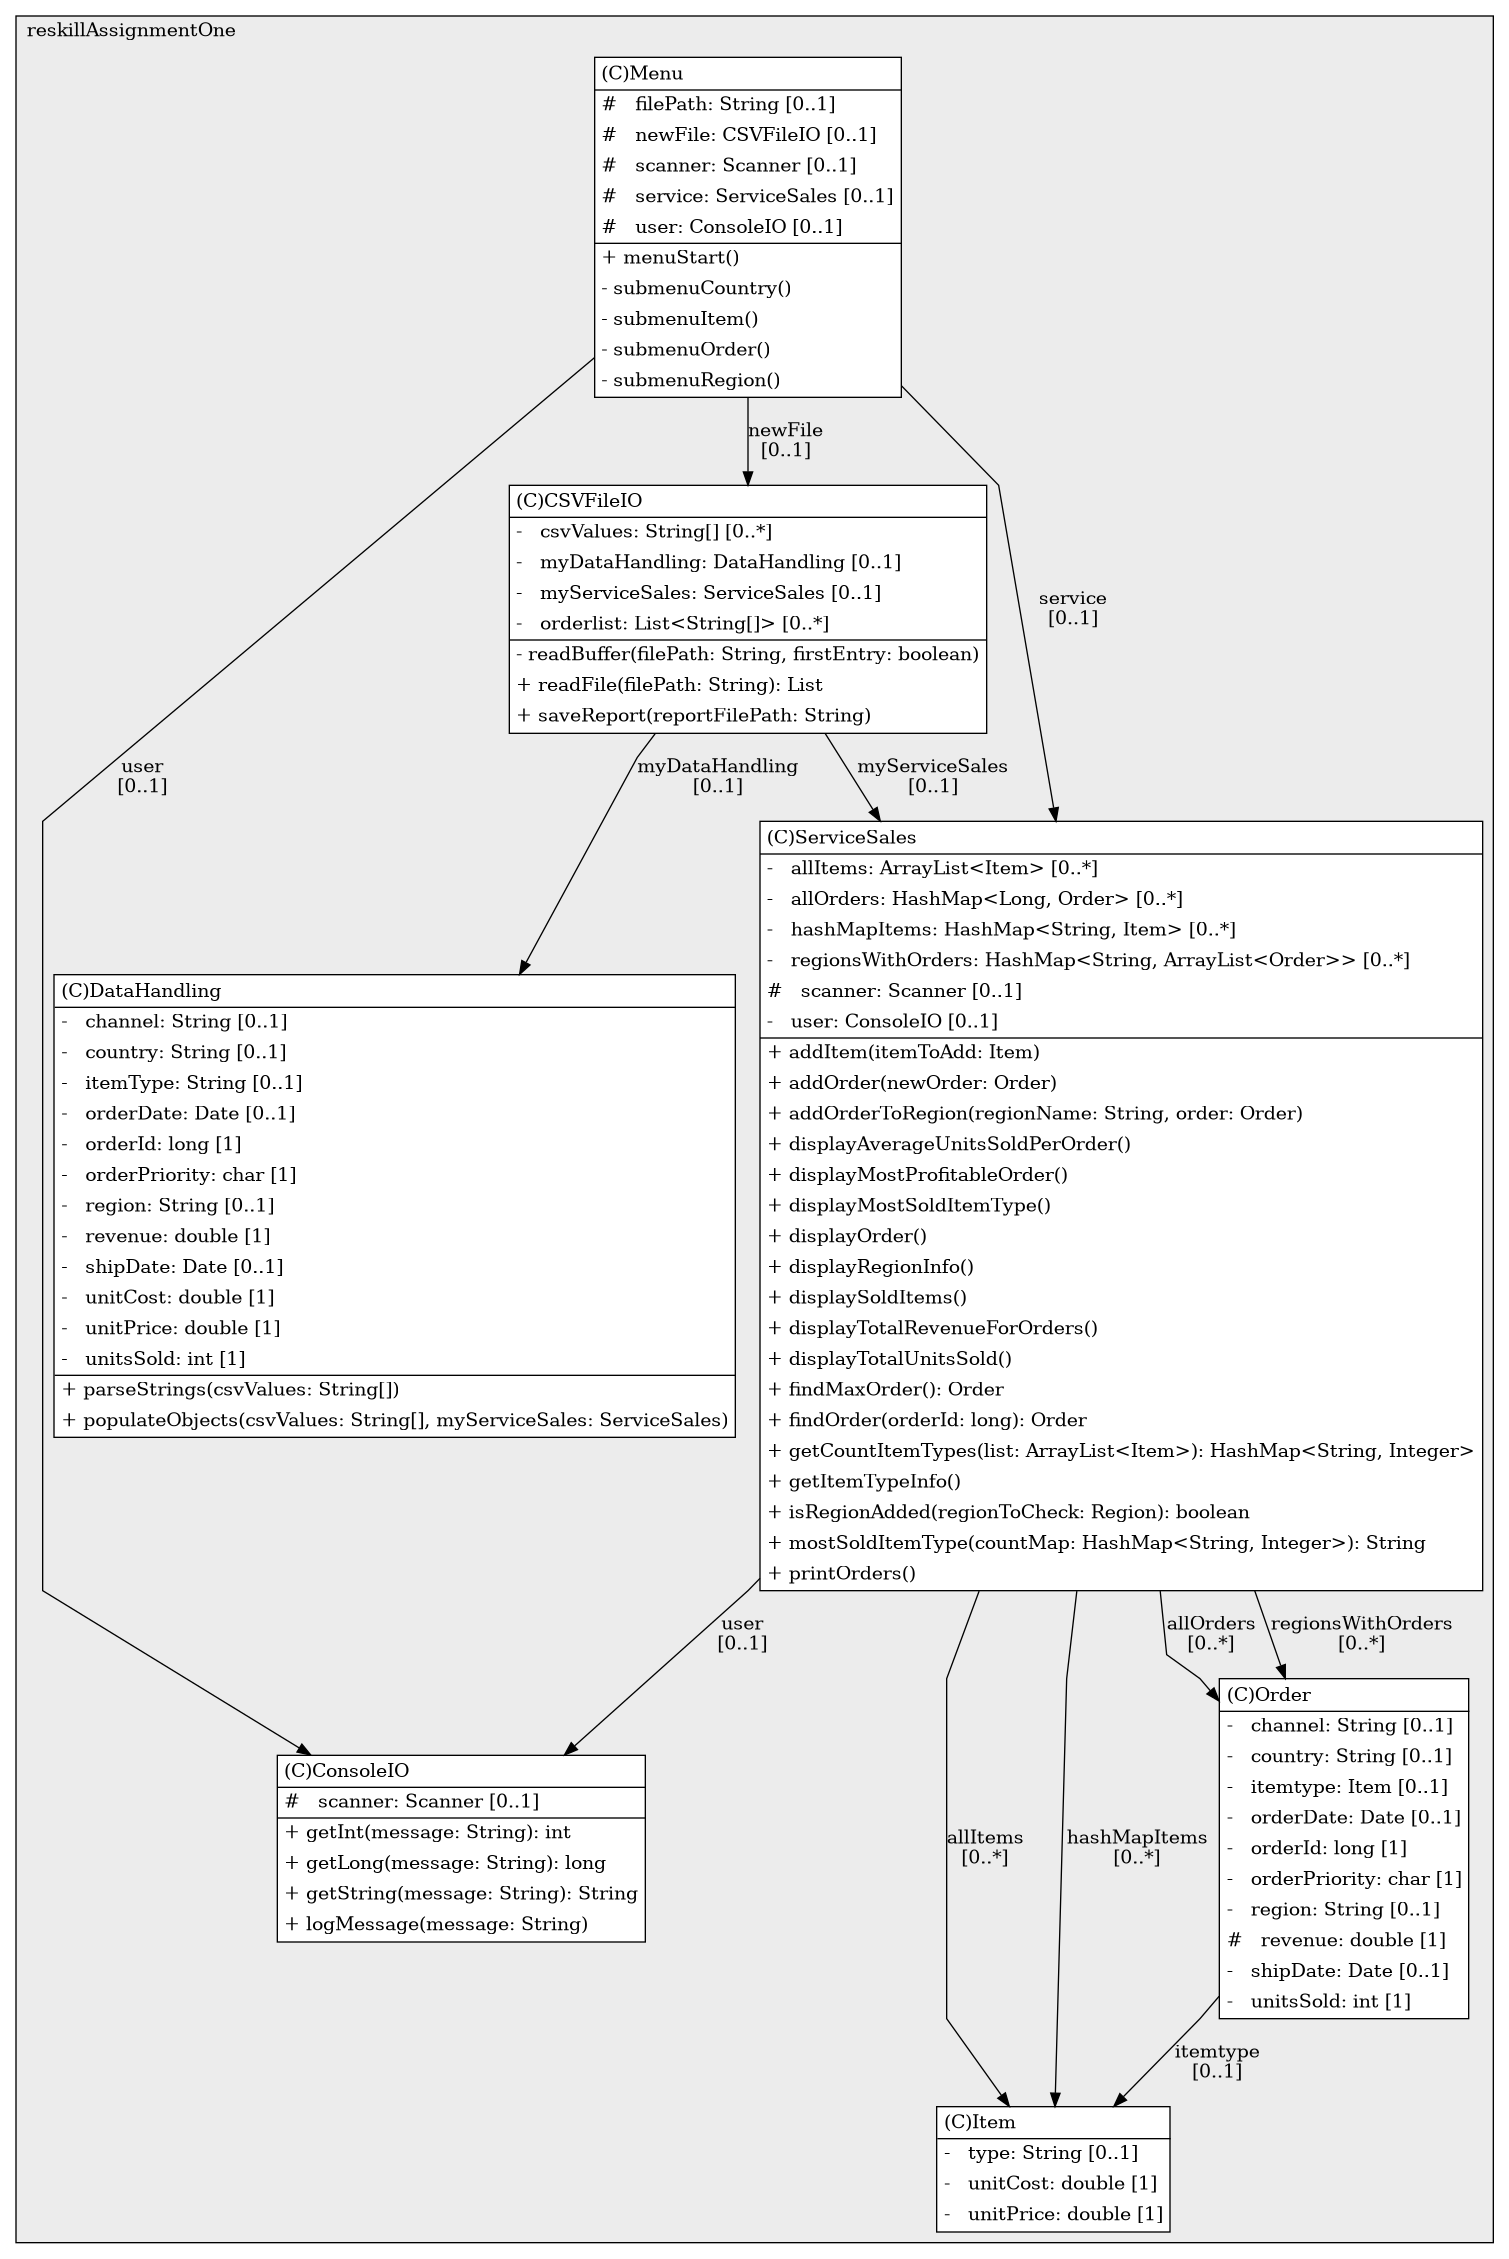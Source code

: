 @startuml

/' diagram meta data start
config=StructureConfiguration;
{
  "projectClassification": {
    "searchMode": "OpenProject", // OpenProject, AllProjects
    "includedProjects": "",
    "pathEndKeywords": "*.impl",
    "isClientPath": "",
    "isClientName": "",
    "isTestPath": "",
    "isTestName": "",
    "isMappingPath": "",
    "isMappingName": "",
    "isDataAccessPath": "",
    "isDataAccessName": "",
    "isDataStructurePath": "",
    "isDataStructureName": "",
    "isInterfaceStructuresPath": "",
    "isInterfaceStructuresName": "",
    "isEntryPointPath": "",
    "isEntryPointName": ""
  },
  "graphRestriction": {
    "classPackageExcludeFilter": "",
    "classPackageIncludeFilter": "",
    "classNameExcludeFilter": "",
    "classNameIncludeFilter": "",
    "methodNameExcludeFilter": "",
    "methodNameIncludeFilter": "",
    "removeByInheritance": "", // inheritance/annotation based filtering is done in a second step
    "removeByAnnotation": "",
    "removeByClassPackage": "", // cleanup the graph after inheritance/annotation based filtering is done
    "removeByClassName": "",
    "cutMappings": false,
    "cutEnum": true,
    "cutTests": true,
    "cutClient": true,
    "cutDataAccess": false,
    "cutInterfaceStructures": false,
    "cutDataStructures": false,
    "cutGetterAndSetter": true,
    "cutConstructors": true
  },
  "graphTraversal": {
    "forwardDepth": 6,
    "backwardDepth": 6,
    "classPackageExcludeFilter": "",
    "classPackageIncludeFilter": "",
    "classNameExcludeFilter": "",
    "classNameIncludeFilter": "",
    "methodNameExcludeFilter": "",
    "methodNameIncludeFilter": "",
    "hideMappings": false,
    "hideDataStructures": false,
    "hidePrivateMethods": true,
    "hideInterfaceCalls": true, // indirection: implementation -> interface (is hidden) -> implementation
    "onlyShowApplicationEntryPoints": false // root node is included
  },
  "details": {
    "aggregation": "GroupByClass", // ByClass, GroupByClass, None
    "showClassGenericTypes": true,
    "showMethods": true,
    "showMethodParameterNames": true,
    "showMethodParameterTypes": true,
    "showMethodReturnType": true,
    "showPackageLevels": 2,
    "showDetailedClassStructure": true
  },
  "rootClass": "reskillAssignmentOne.Menu"
}
diagram meta data end '/



digraph g {
    rankdir="TB"
    splines=polyline
    

'nodes 
subgraph cluster_1583048453 { 
   	label=reskillAssignmentOne
	labeljust=l
	fillcolor="#ececec"
	style=filled
   
   CSVFileIO1583048453[
	label=<<TABLE BORDER="1" CELLBORDER="0" CELLPADDING="4" CELLSPACING="0">
<TR><TD ALIGN="LEFT" >(C)CSVFileIO</TD></TR>
<HR/>
<TR><TD ALIGN="LEFT" >-   csvValues: String[] [0..*]</TD></TR>
<TR><TD ALIGN="LEFT" >-   myDataHandling: DataHandling [0..1]</TD></TR>
<TR><TD ALIGN="LEFT" >-   myServiceSales: ServiceSales [0..1]</TD></TR>
<TR><TD ALIGN="LEFT" >-   orderlist: List&lt;String[]&gt; [0..*]</TD></TR>
<HR/>
<TR><TD ALIGN="LEFT" >- readBuffer(filePath: String, firstEntry: boolean)</TD></TR>
<TR><TD ALIGN="LEFT" >+ readFile(filePath: String): List</TD></TR>
<TR><TD ALIGN="LEFT" >+ saveReport(reportFilePath: String)</TD></TR>
</TABLE>>
	style=filled
	margin=0
	shape=plaintext
	fillcolor="#FFFFFF"
];

ConsoleIO1583048453[
	label=<<TABLE BORDER="1" CELLBORDER="0" CELLPADDING="4" CELLSPACING="0">
<TR><TD ALIGN="LEFT" >(C)ConsoleIO</TD></TR>
<HR/>
<TR><TD ALIGN="LEFT" >#   scanner: Scanner [0..1]</TD></TR>
<HR/>
<TR><TD ALIGN="LEFT" >+ getInt(message: String): int</TD></TR>
<TR><TD ALIGN="LEFT" >+ getLong(message: String): long</TD></TR>
<TR><TD ALIGN="LEFT" >+ getString(message: String): String</TD></TR>
<TR><TD ALIGN="LEFT" >+ logMessage(message: String)</TD></TR>
</TABLE>>
	style=filled
	margin=0
	shape=plaintext
	fillcolor="#FFFFFF"
];

DataHandling1583048453[
	label=<<TABLE BORDER="1" CELLBORDER="0" CELLPADDING="4" CELLSPACING="0">
<TR><TD ALIGN="LEFT" >(C)DataHandling</TD></TR>
<HR/>
<TR><TD ALIGN="LEFT" >-   channel: String [0..1]</TD></TR>
<TR><TD ALIGN="LEFT" >-   country: String [0..1]</TD></TR>
<TR><TD ALIGN="LEFT" >-   itemType: String [0..1]</TD></TR>
<TR><TD ALIGN="LEFT" >-   orderDate: Date [0..1]</TD></TR>
<TR><TD ALIGN="LEFT" >-   orderId: long [1]</TD></TR>
<TR><TD ALIGN="LEFT" >-   orderPriority: char [1]</TD></TR>
<TR><TD ALIGN="LEFT" >-   region: String [0..1]</TD></TR>
<TR><TD ALIGN="LEFT" >-   revenue: double [1]</TD></TR>
<TR><TD ALIGN="LEFT" >-   shipDate: Date [0..1]</TD></TR>
<TR><TD ALIGN="LEFT" >-   unitCost: double [1]</TD></TR>
<TR><TD ALIGN="LEFT" >-   unitPrice: double [1]</TD></TR>
<TR><TD ALIGN="LEFT" >-   unitsSold: int [1]</TD></TR>
<HR/>
<TR><TD ALIGN="LEFT" >+ parseStrings(csvValues: String[])</TD></TR>
<TR><TD ALIGN="LEFT" >+ populateObjects(csvValues: String[], myServiceSales: ServiceSales)</TD></TR>
</TABLE>>
	style=filled
	margin=0
	shape=plaintext
	fillcolor="#FFFFFF"
];

Item1583048453[
	label=<<TABLE BORDER="1" CELLBORDER="0" CELLPADDING="4" CELLSPACING="0">
<TR><TD ALIGN="LEFT" >(C)Item</TD></TR>
<HR/>
<TR><TD ALIGN="LEFT" >-   type: String [0..1]</TD></TR>
<TR><TD ALIGN="LEFT" >-   unitCost: double [1]</TD></TR>
<TR><TD ALIGN="LEFT" >-   unitPrice: double [1]</TD></TR>
</TABLE>>
	style=filled
	margin=0
	shape=plaintext
	fillcolor="#FFFFFF"
];

Menu1583048453[
	label=<<TABLE BORDER="1" CELLBORDER="0" CELLPADDING="4" CELLSPACING="0">
<TR><TD ALIGN="LEFT" >(C)Menu</TD></TR>
<HR/>
<TR><TD ALIGN="LEFT" >#   filePath: String [0..1]</TD></TR>
<TR><TD ALIGN="LEFT" >#   newFile: CSVFileIO [0..1]</TD></TR>
<TR><TD ALIGN="LEFT" >#   scanner: Scanner [0..1]</TD></TR>
<TR><TD ALIGN="LEFT" >#   service: ServiceSales [0..1]</TD></TR>
<TR><TD ALIGN="LEFT" >#   user: ConsoleIO [0..1]</TD></TR>
<HR/>
<TR><TD ALIGN="LEFT" >+ menuStart()</TD></TR>
<TR><TD ALIGN="LEFT" >- submenuCountry()</TD></TR>
<TR><TD ALIGN="LEFT" >- submenuItem()</TD></TR>
<TR><TD ALIGN="LEFT" >- submenuOrder()</TD></TR>
<TR><TD ALIGN="LEFT" >- submenuRegion()</TD></TR>
</TABLE>>
	style=filled
	margin=0
	shape=plaintext
	fillcolor="#FFFFFF"
];

Order1583048453[
	label=<<TABLE BORDER="1" CELLBORDER="0" CELLPADDING="4" CELLSPACING="0">
<TR><TD ALIGN="LEFT" >(C)Order</TD></TR>
<HR/>
<TR><TD ALIGN="LEFT" >-   channel: String [0..1]</TD></TR>
<TR><TD ALIGN="LEFT" >-   country: String [0..1]</TD></TR>
<TR><TD ALIGN="LEFT" >-   itemtype: Item [0..1]</TD></TR>
<TR><TD ALIGN="LEFT" >-   orderDate: Date [0..1]</TD></TR>
<TR><TD ALIGN="LEFT" >-   orderId: long [1]</TD></TR>
<TR><TD ALIGN="LEFT" >-   orderPriority: char [1]</TD></TR>
<TR><TD ALIGN="LEFT" >-   region: String [0..1]</TD></TR>
<TR><TD ALIGN="LEFT" >#   revenue: double [1]</TD></TR>
<TR><TD ALIGN="LEFT" >-   shipDate: Date [0..1]</TD></TR>
<TR><TD ALIGN="LEFT" >-   unitsSold: int [1]</TD></TR>
</TABLE>>
	style=filled
	margin=0
	shape=plaintext
	fillcolor="#FFFFFF"
];

ServiceSales1583048453[
	label=<<TABLE BORDER="1" CELLBORDER="0" CELLPADDING="4" CELLSPACING="0">
<TR><TD ALIGN="LEFT" >(C)ServiceSales</TD></TR>
<HR/>
<TR><TD ALIGN="LEFT" >-   allItems: ArrayList&lt;Item&gt; [0..*]</TD></TR>
<TR><TD ALIGN="LEFT" >-   allOrders: HashMap&lt;Long, Order&gt; [0..*]</TD></TR>
<TR><TD ALIGN="LEFT" >-   hashMapItems: HashMap&lt;String, Item&gt; [0..*]</TD></TR>
<TR><TD ALIGN="LEFT" >-   regionsWithOrders: HashMap&lt;String, ArrayList&lt;Order&gt;&gt; [0..*]</TD></TR>
<TR><TD ALIGN="LEFT" >#   scanner: Scanner [0..1]</TD></TR>
<TR><TD ALIGN="LEFT" >-   user: ConsoleIO [0..1]</TD></TR>
<HR/>
<TR><TD ALIGN="LEFT" >+ addItem(itemToAdd: Item)</TD></TR>
<TR><TD ALIGN="LEFT" >+ addOrder(newOrder: Order)</TD></TR>
<TR><TD ALIGN="LEFT" >+ addOrderToRegion(regionName: String, order: Order)</TD></TR>
<TR><TD ALIGN="LEFT" >+ displayAverageUnitsSoldPerOrder()</TD></TR>
<TR><TD ALIGN="LEFT" >+ displayMostProfitableOrder()</TD></TR>
<TR><TD ALIGN="LEFT" >+ displayMostSoldItemType()</TD></TR>
<TR><TD ALIGN="LEFT" >+ displayOrder()</TD></TR>
<TR><TD ALIGN="LEFT" >+ displayRegionInfo()</TD></TR>
<TR><TD ALIGN="LEFT" >+ displaySoldItems()</TD></TR>
<TR><TD ALIGN="LEFT" >+ displayTotalRevenueForOrders()</TD></TR>
<TR><TD ALIGN="LEFT" >+ displayTotalUnitsSold()</TD></TR>
<TR><TD ALIGN="LEFT" >+ findMaxOrder(): Order</TD></TR>
<TR><TD ALIGN="LEFT" >+ findOrder(orderId: long): Order</TD></TR>
<TR><TD ALIGN="LEFT" >+ getCountItemTypes(list: ArrayList&lt;Item&gt;): HashMap&lt;String, Integer&gt;</TD></TR>
<TR><TD ALIGN="LEFT" >+ getItemTypeInfo()</TD></TR>
<TR><TD ALIGN="LEFT" >+ isRegionAdded(regionToCheck: Region): boolean</TD></TR>
<TR><TD ALIGN="LEFT" >+ mostSoldItemType(countMap: HashMap&lt;String, Integer&gt;): String</TD></TR>
<TR><TD ALIGN="LEFT" >+ printOrders()</TD></TR>
</TABLE>>
	style=filled
	margin=0
	shape=plaintext
	fillcolor="#FFFFFF"
];
} 

'edges    
CSVFileIO1583048453 -> DataHandling1583048453[label="myDataHandling
[0..1]"];
CSVFileIO1583048453 -> ServiceSales1583048453[label="myServiceSales
[0..1]"];
Menu1583048453 -> CSVFileIO1583048453[label="newFile
[0..1]"];
Menu1583048453 -> ConsoleIO1583048453[label="user
[0..1]"];
Menu1583048453 -> ServiceSales1583048453[label="service
[0..1]"];
Order1583048453 -> Item1583048453[label="itemtype
[0..1]"];
ServiceSales1583048453 -> ConsoleIO1583048453[label="user
[0..1]"];
ServiceSales1583048453 -> Item1583048453[label="allItems
[0..*]"];
ServiceSales1583048453 -> Item1583048453[label="hashMapItems
[0..*]"];
ServiceSales1583048453 -> Order1583048453[label="allOrders
[0..*]"];
ServiceSales1583048453 -> Order1583048453[label="regionsWithOrders
[0..*]"];
    
}
@enduml